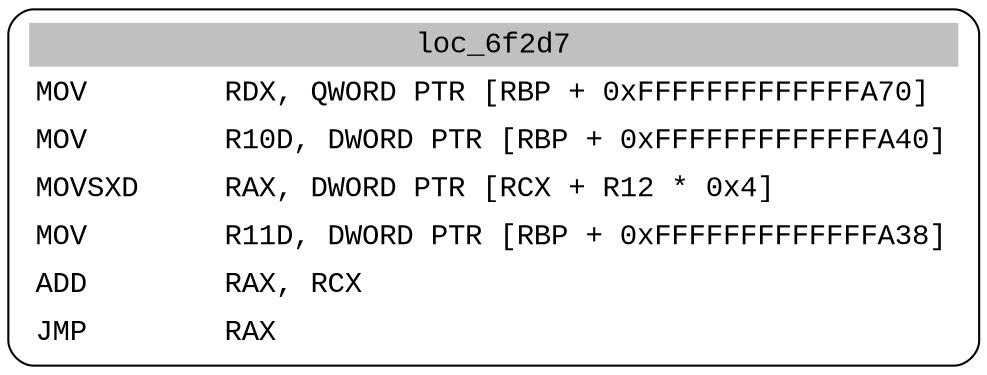 digraph asm_graph {
1941 [
shape="Mrecord" fontname="Courier New"label =<<table border="0" cellborder="0" cellpadding="3"><tr><td align="center" colspan="2" bgcolor="grey">loc_6f2d7</td></tr><tr><td align="left">MOV        RDX, QWORD PTR [RBP + 0xFFFFFFFFFFFFFA70]</td></tr><tr><td align="left">MOV        R10D, DWORD PTR [RBP + 0xFFFFFFFFFFFFFA40]</td></tr><tr><td align="left">MOVSXD     RAX, DWORD PTR [RCX + R12 * 0x4]</td></tr><tr><td align="left">MOV        R11D, DWORD PTR [RBP + 0xFFFFFFFFFFFFFA38]</td></tr><tr><td align="left">ADD        RAX, RCX</td></tr><tr><td align="left">JMP        RAX</td></tr></table>> ];
}